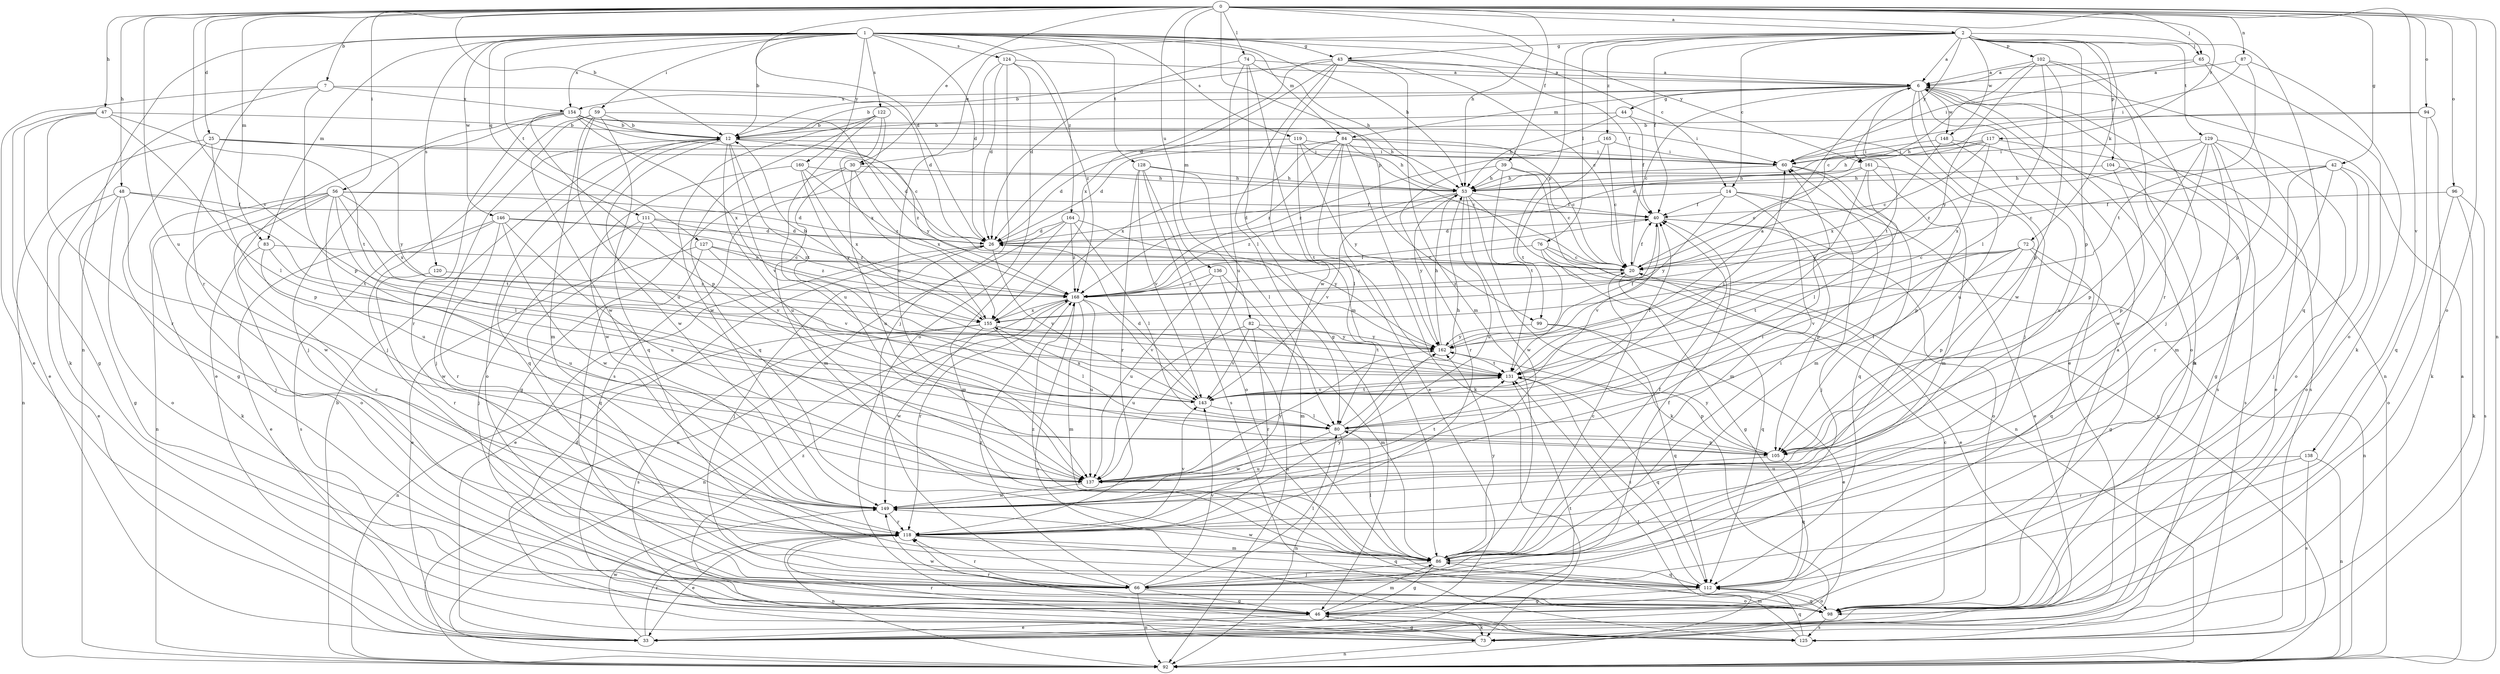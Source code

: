 strict digraph  {
0;
1;
2;
6;
7;
12;
14;
20;
25;
26;
30;
33;
39;
40;
42;
43;
44;
46;
47;
48;
53;
56;
59;
60;
65;
66;
72;
73;
74;
76;
80;
82;
83;
84;
86;
87;
92;
94;
96;
98;
99;
102;
104;
105;
111;
112;
117;
118;
119;
120;
122;
124;
125;
127;
128;
129;
131;
136;
137;
138;
143;
146;
148;
149;
154;
155;
160;
161;
162;
164;
165;
168;
0 -> 2  [label=a];
0 -> 7  [label=b];
0 -> 12  [label=b];
0 -> 25  [label=d];
0 -> 26  [label=d];
0 -> 30  [label=e];
0 -> 39  [label=f];
0 -> 42  [label=g];
0 -> 47  [label=h];
0 -> 48  [label=h];
0 -> 53  [label=h];
0 -> 56  [label=i];
0 -> 65  [label=j];
0 -> 74  [label=l];
0 -> 82  [label=m];
0 -> 83  [label=m];
0 -> 87  [label=n];
0 -> 92  [label=n];
0 -> 94  [label=o];
0 -> 96  [label=o];
0 -> 98  [label=o];
0 -> 99  [label=p];
0 -> 117  [label=r];
0 -> 136  [label=u];
0 -> 137  [label=u];
0 -> 138  [label=v];
0 -> 143  [label=v];
1 -> 12  [label=b];
1 -> 14  [label=c];
1 -> 26  [label=d];
1 -> 43  [label=g];
1 -> 53  [label=h];
1 -> 59  [label=i];
1 -> 83  [label=m];
1 -> 84  [label=m];
1 -> 92  [label=n];
1 -> 111  [label=q];
1 -> 118  [label=r];
1 -> 119  [label=s];
1 -> 120  [label=s];
1 -> 122  [label=s];
1 -> 124  [label=s];
1 -> 127  [label=t];
1 -> 128  [label=t];
1 -> 146  [label=w];
1 -> 154  [label=x];
1 -> 160  [label=y];
1 -> 161  [label=y];
1 -> 164  [label=z];
2 -> 6  [label=a];
2 -> 14  [label=c];
2 -> 30  [label=e];
2 -> 40  [label=f];
2 -> 43  [label=g];
2 -> 65  [label=j];
2 -> 72  [label=k];
2 -> 76  [label=l];
2 -> 99  [label=p];
2 -> 102  [label=p];
2 -> 104  [label=p];
2 -> 105  [label=p];
2 -> 112  [label=q];
2 -> 129  [label=t];
2 -> 148  [label=w];
2 -> 161  [label=y];
2 -> 165  [label=z];
6 -> 12  [label=b];
6 -> 20  [label=c];
6 -> 33  [label=e];
6 -> 44  [label=g];
6 -> 66  [label=j];
6 -> 73  [label=k];
6 -> 84  [label=m];
6 -> 92  [label=n];
6 -> 98  [label=o];
6 -> 131  [label=t];
6 -> 148  [label=w];
6 -> 149  [label=w];
6 -> 154  [label=x];
7 -> 26  [label=d];
7 -> 33  [label=e];
7 -> 73  [label=k];
7 -> 105  [label=p];
7 -> 154  [label=x];
12 -> 60  [label=i];
12 -> 66  [label=j];
12 -> 98  [label=o];
12 -> 112  [label=q];
12 -> 131  [label=t];
12 -> 137  [label=u];
12 -> 143  [label=v];
12 -> 149  [label=w];
12 -> 168  [label=z];
14 -> 26  [label=d];
14 -> 33  [label=e];
14 -> 40  [label=f];
14 -> 66  [label=j];
14 -> 86  [label=m];
14 -> 162  [label=y];
20 -> 40  [label=f];
20 -> 112  [label=q];
20 -> 168  [label=z];
25 -> 26  [label=d];
25 -> 46  [label=g];
25 -> 60  [label=i];
25 -> 92  [label=n];
25 -> 105  [label=p];
25 -> 162  [label=y];
26 -> 20  [label=c];
26 -> 33  [label=e];
26 -> 66  [label=j];
26 -> 143  [label=v];
30 -> 46  [label=g];
30 -> 53  [label=h];
30 -> 86  [label=m];
30 -> 137  [label=u];
30 -> 155  [label=x];
33 -> 118  [label=r];
33 -> 131  [label=t];
33 -> 149  [label=w];
39 -> 20  [label=c];
39 -> 53  [label=h];
39 -> 92  [label=n];
39 -> 118  [label=r];
39 -> 131  [label=t];
40 -> 26  [label=d];
40 -> 98  [label=o];
40 -> 105  [label=p];
40 -> 143  [label=v];
42 -> 20  [label=c];
42 -> 53  [label=h];
42 -> 66  [label=j];
42 -> 86  [label=m];
42 -> 98  [label=o];
42 -> 118  [label=r];
43 -> 6  [label=a];
43 -> 12  [label=b];
43 -> 20  [label=c];
43 -> 26  [label=d];
43 -> 40  [label=f];
43 -> 80  [label=l];
43 -> 86  [label=m];
43 -> 149  [label=w];
43 -> 155  [label=x];
44 -> 12  [label=b];
44 -> 40  [label=f];
44 -> 53  [label=h];
44 -> 137  [label=u];
46 -> 33  [label=e];
46 -> 73  [label=k];
46 -> 86  [label=m];
46 -> 118  [label=r];
46 -> 168  [label=z];
47 -> 12  [label=b];
47 -> 33  [label=e];
47 -> 46  [label=g];
47 -> 80  [label=l];
47 -> 118  [label=r];
47 -> 131  [label=t];
48 -> 33  [label=e];
48 -> 40  [label=f];
48 -> 46  [label=g];
48 -> 98  [label=o];
48 -> 131  [label=t];
48 -> 149  [label=w];
53 -> 40  [label=f];
53 -> 73  [label=k];
53 -> 92  [label=n];
53 -> 137  [label=u];
53 -> 143  [label=v];
53 -> 149  [label=w];
53 -> 162  [label=y];
53 -> 168  [label=z];
56 -> 26  [label=d];
56 -> 40  [label=f];
56 -> 66  [label=j];
56 -> 73  [label=k];
56 -> 80  [label=l];
56 -> 92  [label=n];
56 -> 98  [label=o];
56 -> 131  [label=t];
56 -> 137  [label=u];
56 -> 155  [label=x];
59 -> 12  [label=b];
59 -> 66  [label=j];
59 -> 86  [label=m];
59 -> 112  [label=q];
59 -> 137  [label=u];
59 -> 149  [label=w];
59 -> 162  [label=y];
60 -> 53  [label=h];
60 -> 86  [label=m];
60 -> 112  [label=q];
65 -> 6  [label=a];
65 -> 60  [label=i];
65 -> 98  [label=o];
65 -> 105  [label=p];
66 -> 40  [label=f];
66 -> 46  [label=g];
66 -> 80  [label=l];
66 -> 92  [label=n];
66 -> 98  [label=o];
66 -> 118  [label=r];
66 -> 143  [label=v];
66 -> 168  [label=z];
72 -> 20  [label=c];
72 -> 46  [label=g];
72 -> 80  [label=l];
72 -> 105  [label=p];
72 -> 112  [label=q];
72 -> 131  [label=t];
72 -> 143  [label=v];
73 -> 26  [label=d];
73 -> 46  [label=g];
73 -> 92  [label=n];
73 -> 118  [label=r];
74 -> 6  [label=a];
74 -> 26  [label=d];
74 -> 46  [label=g];
74 -> 53  [label=h];
74 -> 86  [label=m];
74 -> 137  [label=u];
76 -> 20  [label=c];
76 -> 33  [label=e];
76 -> 46  [label=g];
76 -> 92  [label=n];
76 -> 168  [label=z];
80 -> 53  [label=h];
80 -> 92  [label=n];
80 -> 105  [label=p];
80 -> 149  [label=w];
82 -> 86  [label=m];
82 -> 118  [label=r];
82 -> 137  [label=u];
82 -> 143  [label=v];
82 -> 162  [label=y];
83 -> 20  [label=c];
83 -> 118  [label=r];
83 -> 137  [label=u];
83 -> 149  [label=w];
84 -> 20  [label=c];
84 -> 26  [label=d];
84 -> 33  [label=e];
84 -> 53  [label=h];
84 -> 60  [label=i];
84 -> 73  [label=k];
84 -> 80  [label=l];
84 -> 155  [label=x];
84 -> 168  [label=z];
86 -> 20  [label=c];
86 -> 40  [label=f];
86 -> 46  [label=g];
86 -> 60  [label=i];
86 -> 66  [label=j];
86 -> 80  [label=l];
86 -> 112  [label=q];
86 -> 149  [label=w];
86 -> 162  [label=y];
86 -> 168  [label=z];
87 -> 6  [label=a];
87 -> 60  [label=i];
87 -> 73  [label=k];
87 -> 131  [label=t];
92 -> 6  [label=a];
92 -> 12  [label=b];
92 -> 131  [label=t];
94 -> 12  [label=b];
94 -> 53  [label=h];
94 -> 73  [label=k];
94 -> 112  [label=q];
96 -> 40  [label=f];
96 -> 73  [label=k];
96 -> 98  [label=o];
96 -> 125  [label=s];
98 -> 6  [label=a];
98 -> 20  [label=c];
98 -> 112  [label=q];
98 -> 125  [label=s];
98 -> 149  [label=w];
99 -> 33  [label=e];
99 -> 112  [label=q];
99 -> 162  [label=y];
102 -> 6  [label=a];
102 -> 20  [label=c];
102 -> 66  [label=j];
102 -> 80  [label=l];
102 -> 105  [label=p];
102 -> 118  [label=r];
102 -> 162  [label=y];
104 -> 53  [label=h];
104 -> 105  [label=p];
104 -> 125  [label=s];
105 -> 112  [label=q];
105 -> 137  [label=u];
105 -> 162  [label=y];
111 -> 26  [label=d];
111 -> 66  [label=j];
111 -> 112  [label=q];
111 -> 143  [label=v];
111 -> 168  [label=z];
112 -> 46  [label=g];
112 -> 98  [label=o];
112 -> 131  [label=t];
117 -> 20  [label=c];
117 -> 26  [label=d];
117 -> 53  [label=h];
117 -> 60  [label=i];
117 -> 125  [label=s];
117 -> 155  [label=x];
118 -> 33  [label=e];
118 -> 86  [label=m];
118 -> 92  [label=n];
118 -> 112  [label=q];
118 -> 143  [label=v];
118 -> 162  [label=y];
119 -> 20  [label=c];
119 -> 26  [label=d];
119 -> 60  [label=i];
119 -> 131  [label=t];
119 -> 162  [label=y];
120 -> 118  [label=r];
120 -> 168  [label=z];
122 -> 12  [label=b];
122 -> 112  [label=q];
122 -> 125  [label=s];
122 -> 137  [label=u];
122 -> 149  [label=w];
122 -> 155  [label=x];
124 -> 6  [label=a];
124 -> 26  [label=d];
124 -> 66  [label=j];
124 -> 98  [label=o];
124 -> 137  [label=u];
124 -> 168  [label=z];
125 -> 86  [label=m];
125 -> 112  [label=q];
127 -> 20  [label=c];
127 -> 33  [label=e];
127 -> 66  [label=j];
127 -> 143  [label=v];
127 -> 168  [label=z];
128 -> 53  [label=h];
128 -> 80  [label=l];
128 -> 98  [label=o];
128 -> 118  [label=r];
128 -> 125  [label=s];
128 -> 143  [label=v];
129 -> 33  [label=e];
129 -> 46  [label=g];
129 -> 60  [label=i];
129 -> 86  [label=m];
129 -> 98  [label=o];
129 -> 105  [label=p];
129 -> 149  [label=w];
129 -> 168  [label=z];
131 -> 6  [label=a];
131 -> 105  [label=p];
131 -> 112  [label=q];
131 -> 143  [label=v];
136 -> 86  [label=m];
136 -> 92  [label=n];
136 -> 137  [label=u];
136 -> 168  [label=z];
137 -> 131  [label=t];
137 -> 149  [label=w];
137 -> 162  [label=y];
138 -> 92  [label=n];
138 -> 118  [label=r];
138 -> 125  [label=s];
138 -> 137  [label=u];
143 -> 26  [label=d];
143 -> 40  [label=f];
143 -> 60  [label=i];
143 -> 80  [label=l];
143 -> 131  [label=t];
143 -> 155  [label=x];
146 -> 26  [label=d];
146 -> 33  [label=e];
146 -> 118  [label=r];
146 -> 125  [label=s];
146 -> 137  [label=u];
146 -> 149  [label=w];
146 -> 168  [label=z];
148 -> 60  [label=i];
148 -> 125  [label=s];
148 -> 137  [label=u];
148 -> 155  [label=x];
149 -> 60  [label=i];
149 -> 118  [label=r];
154 -> 12  [label=b];
154 -> 20  [label=c];
154 -> 33  [label=e];
154 -> 53  [label=h];
154 -> 60  [label=i];
154 -> 66  [label=j];
154 -> 105  [label=p];
154 -> 118  [label=r];
154 -> 155  [label=x];
155 -> 12  [label=b];
155 -> 80  [label=l];
155 -> 92  [label=n];
155 -> 125  [label=s];
155 -> 131  [label=t];
155 -> 149  [label=w];
155 -> 162  [label=y];
160 -> 53  [label=h];
160 -> 149  [label=w];
160 -> 155  [label=x];
160 -> 162  [label=y];
160 -> 168  [label=z];
161 -> 20  [label=c];
161 -> 53  [label=h];
161 -> 80  [label=l];
161 -> 86  [label=m];
161 -> 105  [label=p];
161 -> 162  [label=y];
162 -> 40  [label=f];
162 -> 53  [label=h];
162 -> 131  [label=t];
164 -> 26  [label=d];
164 -> 80  [label=l];
164 -> 86  [label=m];
164 -> 92  [label=n];
164 -> 162  [label=y];
164 -> 168  [label=z];
165 -> 20  [label=c];
165 -> 60  [label=i];
165 -> 131  [label=t];
165 -> 168  [label=z];
168 -> 40  [label=f];
168 -> 86  [label=m];
168 -> 92  [label=n];
168 -> 118  [label=r];
168 -> 125  [label=s];
168 -> 137  [label=u];
168 -> 143  [label=v];
168 -> 155  [label=x];
}
